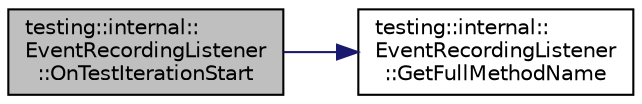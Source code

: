 digraph "testing::internal::EventRecordingListener::OnTestIterationStart"
{
 // LATEX_PDF_SIZE
  bgcolor="transparent";
  edge [fontname="Helvetica",fontsize="10",labelfontname="Helvetica",labelfontsize="10"];
  node [fontname="Helvetica",fontsize="10",shape=record];
  rankdir="LR";
  Node1 [label="testing::internal::\lEventRecordingListener\l::OnTestIterationStart",height=0.2,width=0.4,color="black", fillcolor="grey75", style="filled", fontcolor="black",tooltip=" "];
  Node1 -> Node2 [color="midnightblue",fontsize="10",style="solid",fontname="Helvetica"];
  Node2 [label="testing::internal::\lEventRecordingListener\l::GetFullMethodName",height=0.2,width=0.4,color="black",URL="$classtesting_1_1internal_1_1EventRecordingListener.html#a3d6212ced3e7a32e0e5944f2eba47c0b",tooltip=" "];
}
